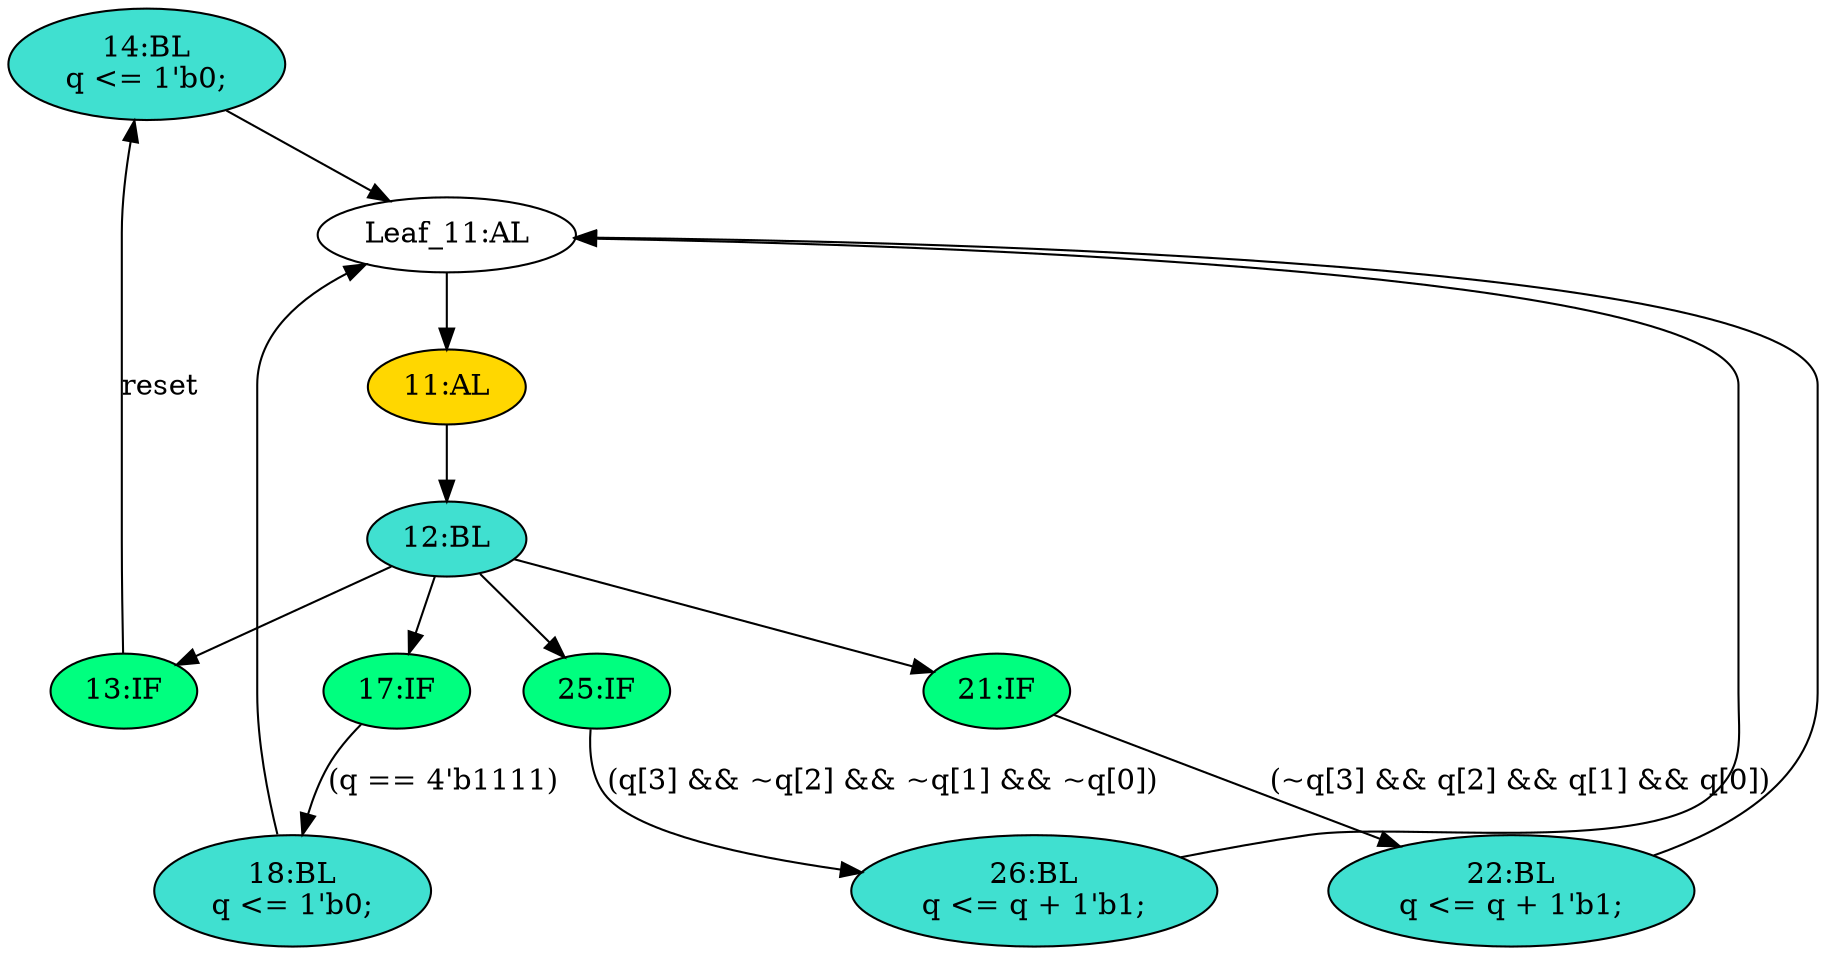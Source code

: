 strict digraph "compose( ,  )" {
	node [label="\N"];
	"14:BL"	[ast="<pyverilog.vparser.ast.Block object at 0x7f9179e75790>",
		fillcolor=turquoise,
		label="14:BL
q <= 1'b0;",
		statements="[<pyverilog.vparser.ast.NonblockingSubstitution object at 0x7f9179b56810>]",
		style=filled,
		typ=Block];
	"Leaf_11:AL"	[def_var="['q']",
		label="Leaf_11:AL"];
	"14:BL" -> "Leaf_11:AL"	[cond="[]",
		lineno=None];
	"22:BL"	[ast="<pyverilog.vparser.ast.Block object at 0x7f9179bbd610>",
		fillcolor=turquoise,
		label="22:BL
q <= q + 1'b1;",
		statements="[<pyverilog.vparser.ast.NonblockingSubstitution object at 0x7f9179ba6950>]",
		style=filled,
		typ=Block];
	"22:BL" -> "Leaf_11:AL"	[cond="[]",
		lineno=None];
	"11:AL"	[ast="<pyverilog.vparser.ast.Always object at 0x7f9179e75e10>",
		clk_sens=True,
		fillcolor=gold,
		label="11:AL",
		sens="['clk', 'reset']",
		statements="[]",
		style=filled,
		typ=Always,
		use_var="['q', 'reset']"];
	"Leaf_11:AL" -> "11:AL";
	"18:BL"	[ast="<pyverilog.vparser.ast.Block object at 0x7f9179ba3d10>",
		fillcolor=turquoise,
		label="18:BL
q <= 1'b0;",
		statements="[<pyverilog.vparser.ast.NonblockingSubstitution object at 0x7f9179ba3210>]",
		style=filled,
		typ=Block];
	"18:BL" -> "Leaf_11:AL"	[cond="[]",
		lineno=None];
	"12:BL"	[ast="<pyverilog.vparser.ast.Block object at 0x7f9179ba6ad0>",
		fillcolor=turquoise,
		label="12:BL",
		statements="[]",
		style=filled,
		typ=Block];
	"25:IF"	[ast="<pyverilog.vparser.ast.IfStatement object at 0x7f9179e6ad10>",
		fillcolor=springgreen,
		label="25:IF",
		statements="[]",
		style=filled,
		typ=IfStatement];
	"12:BL" -> "25:IF"	[cond="[]",
		lineno=None];
	"13:IF"	[ast="<pyverilog.vparser.ast.IfStatement object at 0x7f9179e75410>",
		fillcolor=springgreen,
		label="13:IF",
		statements="[]",
		style=filled,
		typ=IfStatement];
	"12:BL" -> "13:IF"	[cond="[]",
		lineno=None];
	"17:IF"	[ast="<pyverilog.vparser.ast.IfStatement object at 0x7f9179ba3790>",
		fillcolor=springgreen,
		label="17:IF",
		statements="[]",
		style=filled,
		typ=IfStatement];
	"12:BL" -> "17:IF"	[cond="[]",
		lineno=None];
	"21:IF"	[ast="<pyverilog.vparser.ast.IfStatement object at 0x7f9179bbd4d0>",
		fillcolor=springgreen,
		label="21:IF",
		statements="[]",
		style=filled,
		typ=IfStatement];
	"12:BL" -> "21:IF"	[cond="[]",
		lineno=None];
	"26:BL"	[ast="<pyverilog.vparser.ast.Block object at 0x7f9179e6a110>",
		fillcolor=turquoise,
		label="26:BL
q <= q + 1'b1;",
		statements="[<pyverilog.vparser.ast.NonblockingSubstitution object at 0x7f917b6e8ad0>]",
		style=filled,
		typ=Block];
	"25:IF" -> "26:BL"	[cond="['q', 'q', 'q', 'q']",
		label="(q[3] && ~q[2] && ~q[1] && ~q[0])",
		lineno=25];
	"13:IF" -> "14:BL"	[cond="['reset']",
		label=reset,
		lineno=13];
	"17:IF" -> "18:BL"	[cond="['q']",
		label="(q == 4'b1111)",
		lineno=17];
	"26:BL" -> "Leaf_11:AL"	[cond="[]",
		lineno=None];
	"21:IF" -> "22:BL"	[cond="['q', 'q', 'q', 'q']",
		label="(~q[3] && q[2] && q[1] && q[0])",
		lineno=21];
	"11:AL" -> "12:BL"	[cond="[]",
		lineno=None];
}
